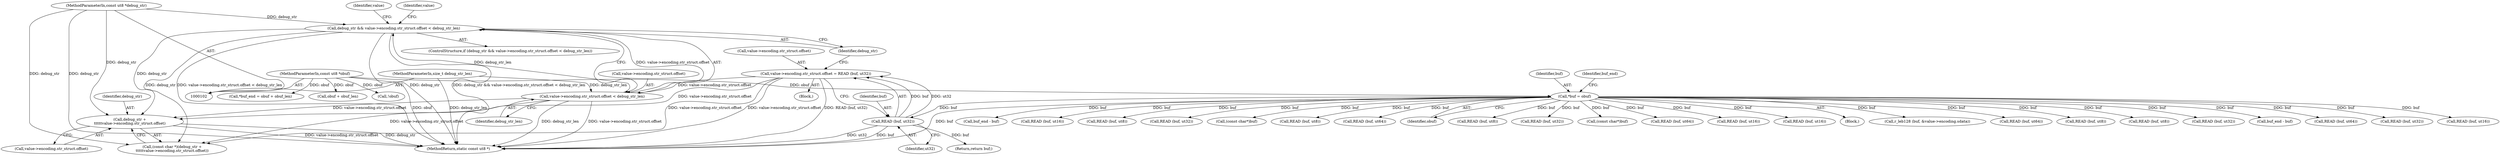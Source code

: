digraph "0_radare2_2ca9ab45891b6ae8e32b6c28c81eebca059cbe5d_0@pointer" {
"1000659" [label="(Call,debug_str +\n\t\t\t\t\tvalue->encoding.str_struct.offset)"];
"1000636" [label="(Call,debug_str && value->encoding.str_struct.offset < debug_str_len)"];
"1000108" [label="(MethodParameterIn,const ut8 *debug_str)"];
"1000638" [label="(Call,value->encoding.str_struct.offset < debug_str_len)"];
"1000624" [label="(Call,value->encoding.str_struct.offset = READ (buf, ut32))"];
"1000632" [label="(Call,READ (buf, ut32))"];
"1000112" [label="(Call,*buf = obuf)"];
"1000103" [label="(MethodParameterIn,const ut8 *obuf)"];
"1000109" [label="(MethodParameterIn,size_t debug_str_len)"];
"1000637" [label="(Identifier,debug_str)"];
"1000112" [label="(Call,*buf = obuf)"];
"1000328" [label="(Call,READ (buf, ut32))"];
"1000445" [label="(Call,(const char*)buf)"];
"1000749" [label="(Call,READ (buf, ut8))"];
"1000782" [label="(Call,READ (buf, ut64))"];
"1000113" [label="(Identifier,buf)"];
"1000116" [label="(Call,*buf_end = obuf + obuf_len)"];
"1000114" [label="(Identifier,obuf)"];
"1000660" [label="(Identifier,debug_str)"];
"1000200" [label="(Call,READ (buf, ut8))"];
"1000222" [label="(Call,READ (buf, ut32))"];
"1000437" [label="(Call,(const char*)buf)"];
"1000118" [label="(Call,obuf + obuf_len)"];
"1000233" [label="(Call,READ (buf, ut64))"];
"1000659" [label="(Call,debug_str +\n\t\t\t\t\tvalue->encoding.str_struct.offset)"];
"1000635" [label="(ControlStructure,if (debug_str && value->encoding.str_struct.offset < debug_str_len))"];
"1000632" [label="(Call,READ (buf, ut32))"];
"1000211" [label="(Call,READ (buf, ut16))"];
"1000636" [label="(Call,debug_str && value->encoding.str_struct.offset < debug_str_len)"];
"1000108" [label="(MethodParameterIn,const ut8 *debug_str)"];
"1000398" [label="(Call,READ (buf, ut16))"];
"1000638" [label="(Call,value->encoding.str_struct.offset < debug_str_len)"];
"1000133" [label="(Call,!obuf)"];
"1000657" [label="(Call,(const char *)(debug_str +\n\t\t\t\t\tvalue->encoding.str_struct.offset))"];
"1000186" [label="(Block,)"];
"1000103" [label="(MethodParameterIn,const ut8 *obuf)"];
"1000109" [label="(MethodParameterIn,size_t debug_str_len)"];
"1000634" [label="(Identifier,ut32)"];
"1000110" [label="(Block,)"];
"1000614" [label="(Call,r_leb128 (buf, &value->encoding.sdata))"];
"1000738" [label="(Call,READ (buf, ut64))"];
"1000814" [label="(MethodReturn,static const ut8 *)"];
"1000652" [label="(Identifier,value)"];
"1000661" [label="(Call,value->encoding.str_struct.offset)"];
"1000646" [label="(Identifier,debug_str_len)"];
"1000633" [label="(Identifier,buf)"];
"1000607" [label="(Call,READ (buf, ut8))"];
"1000538" [label="(Call,READ (buf, ut8))"];
"1000771" [label="(Call,READ (buf, ut32))"];
"1000455" [label="(Call,buf_end - buf)"];
"1000420" [label="(Call,READ (buf, ut64))"];
"1000625" [label="(Call,value->encoding.str_struct.offset)"];
"1000812" [label="(Return,return buf;)"];
"1000639" [label="(Call,value->encoding.str_struct.offset)"];
"1000409" [label="(Call,READ (buf, ut32))"];
"1000760" [label="(Call,READ (buf, ut16))"];
"1000117" [label="(Identifier,buf_end)"];
"1000702" [label="(Call,buf_end - buf)"];
"1000257" [label="(Call,READ (buf, ut16))"];
"1000793" [label="(Call,READ (buf, ut8))"];
"1000674" [label="(Identifier,value)"];
"1000624" [label="(Call,value->encoding.str_struct.offset = READ (buf, ut32))"];
"1000659" -> "1000657"  [label="AST: "];
"1000659" -> "1000661"  [label="CFG: "];
"1000660" -> "1000659"  [label="AST: "];
"1000661" -> "1000659"  [label="AST: "];
"1000657" -> "1000659"  [label="CFG: "];
"1000659" -> "1000814"  [label="DDG: debug_str"];
"1000659" -> "1000814"  [label="DDG: value->encoding.str_struct.offset"];
"1000636" -> "1000659"  [label="DDG: debug_str"];
"1000108" -> "1000659"  [label="DDG: debug_str"];
"1000638" -> "1000659"  [label="DDG: value->encoding.str_struct.offset"];
"1000624" -> "1000659"  [label="DDG: value->encoding.str_struct.offset"];
"1000636" -> "1000635"  [label="AST: "];
"1000636" -> "1000637"  [label="CFG: "];
"1000636" -> "1000638"  [label="CFG: "];
"1000637" -> "1000636"  [label="AST: "];
"1000638" -> "1000636"  [label="AST: "];
"1000652" -> "1000636"  [label="CFG: "];
"1000674" -> "1000636"  [label="CFG: "];
"1000636" -> "1000814"  [label="DDG: value->encoding.str_struct.offset < debug_str_len"];
"1000636" -> "1000814"  [label="DDG: debug_str"];
"1000636" -> "1000814"  [label="DDG: debug_str && value->encoding.str_struct.offset < debug_str_len"];
"1000108" -> "1000636"  [label="DDG: debug_str"];
"1000638" -> "1000636"  [label="DDG: value->encoding.str_struct.offset"];
"1000638" -> "1000636"  [label="DDG: debug_str_len"];
"1000636" -> "1000657"  [label="DDG: debug_str"];
"1000108" -> "1000102"  [label="AST: "];
"1000108" -> "1000814"  [label="DDG: debug_str"];
"1000108" -> "1000657"  [label="DDG: debug_str"];
"1000638" -> "1000646"  [label="CFG: "];
"1000639" -> "1000638"  [label="AST: "];
"1000646" -> "1000638"  [label="AST: "];
"1000638" -> "1000814"  [label="DDG: value->encoding.str_struct.offset"];
"1000638" -> "1000814"  [label="DDG: debug_str_len"];
"1000624" -> "1000638"  [label="DDG: value->encoding.str_struct.offset"];
"1000109" -> "1000638"  [label="DDG: debug_str_len"];
"1000638" -> "1000657"  [label="DDG: value->encoding.str_struct.offset"];
"1000624" -> "1000186"  [label="AST: "];
"1000624" -> "1000632"  [label="CFG: "];
"1000625" -> "1000624"  [label="AST: "];
"1000632" -> "1000624"  [label="AST: "];
"1000637" -> "1000624"  [label="CFG: "];
"1000624" -> "1000814"  [label="DDG: READ (buf, ut32)"];
"1000624" -> "1000814"  [label="DDG: value->encoding.str_struct.offset"];
"1000632" -> "1000624"  [label="DDG: buf"];
"1000632" -> "1000624"  [label="DDG: ut32"];
"1000624" -> "1000657"  [label="DDG: value->encoding.str_struct.offset"];
"1000632" -> "1000634"  [label="CFG: "];
"1000633" -> "1000632"  [label="AST: "];
"1000634" -> "1000632"  [label="AST: "];
"1000632" -> "1000814"  [label="DDG: buf"];
"1000632" -> "1000814"  [label="DDG: ut32"];
"1000112" -> "1000632"  [label="DDG: buf"];
"1000632" -> "1000812"  [label="DDG: buf"];
"1000112" -> "1000110"  [label="AST: "];
"1000112" -> "1000114"  [label="CFG: "];
"1000113" -> "1000112"  [label="AST: "];
"1000114" -> "1000112"  [label="AST: "];
"1000117" -> "1000112"  [label="CFG: "];
"1000112" -> "1000814"  [label="DDG: buf"];
"1000103" -> "1000112"  [label="DDG: obuf"];
"1000112" -> "1000200"  [label="DDG: buf"];
"1000112" -> "1000211"  [label="DDG: buf"];
"1000112" -> "1000222"  [label="DDG: buf"];
"1000112" -> "1000233"  [label="DDG: buf"];
"1000112" -> "1000257"  [label="DDG: buf"];
"1000112" -> "1000328"  [label="DDG: buf"];
"1000112" -> "1000398"  [label="DDG: buf"];
"1000112" -> "1000409"  [label="DDG: buf"];
"1000112" -> "1000420"  [label="DDG: buf"];
"1000112" -> "1000437"  [label="DDG: buf"];
"1000112" -> "1000445"  [label="DDG: buf"];
"1000112" -> "1000455"  [label="DDG: buf"];
"1000112" -> "1000538"  [label="DDG: buf"];
"1000112" -> "1000607"  [label="DDG: buf"];
"1000112" -> "1000614"  [label="DDG: buf"];
"1000112" -> "1000702"  [label="DDG: buf"];
"1000112" -> "1000738"  [label="DDG: buf"];
"1000112" -> "1000749"  [label="DDG: buf"];
"1000112" -> "1000760"  [label="DDG: buf"];
"1000112" -> "1000771"  [label="DDG: buf"];
"1000112" -> "1000782"  [label="DDG: buf"];
"1000112" -> "1000793"  [label="DDG: buf"];
"1000103" -> "1000102"  [label="AST: "];
"1000103" -> "1000814"  [label="DDG: obuf"];
"1000103" -> "1000116"  [label="DDG: obuf"];
"1000103" -> "1000118"  [label="DDG: obuf"];
"1000103" -> "1000133"  [label="DDG: obuf"];
"1000109" -> "1000102"  [label="AST: "];
"1000109" -> "1000814"  [label="DDG: debug_str_len"];
}
